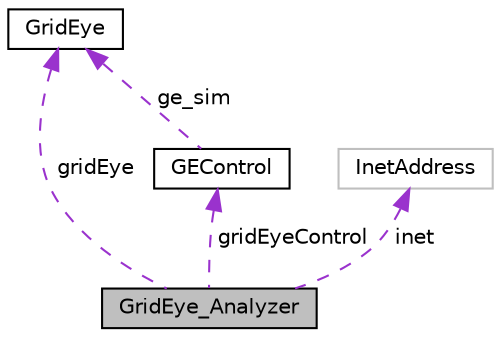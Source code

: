 digraph "GridEye_Analyzer"
{
 // INTERACTIVE_SVG=YES
 // LATEX_PDF_SIZE
  edge [fontname="Helvetica",fontsize="10",labelfontname="Helvetica",labelfontsize="10"];
  node [fontname="Helvetica",fontsize="10",shape=record];
  Node1 [label="GridEye_Analyzer",height=0.2,width=0.4,color="black", fillcolor="grey75", style="filled", fontcolor="black",tooltip=" "];
  Node2 -> Node1 [dir="back",color="darkorchid3",fontsize="10",style="dashed",label=" gridEye" ,fontname="Helvetica"];
  Node2 [label="GridEye",height=0.2,width=0.4,color="black", fillcolor="white", style="filled",URL="$class_grid_eye.html",tooltip=" "];
  Node3 -> Node1 [dir="back",color="darkorchid3",fontsize="10",style="dashed",label=" inet" ,fontname="Helvetica"];
  Node3 [label="InetAddress",height=0.2,width=0.4,color="grey75", fillcolor="white", style="filled",tooltip=" "];
  Node4 -> Node1 [dir="back",color="darkorchid3",fontsize="10",style="dashed",label=" gridEyeControl" ,fontname="Helvetica"];
  Node4 [label="GEControl",height=0.2,width=0.4,color="black", fillcolor="white", style="filled",URL="$class_g_e_control.html",tooltip=" "];
  Node2 -> Node4 [dir="back",color="darkorchid3",fontsize="10",style="dashed",label=" ge_sim" ,fontname="Helvetica"];
}
